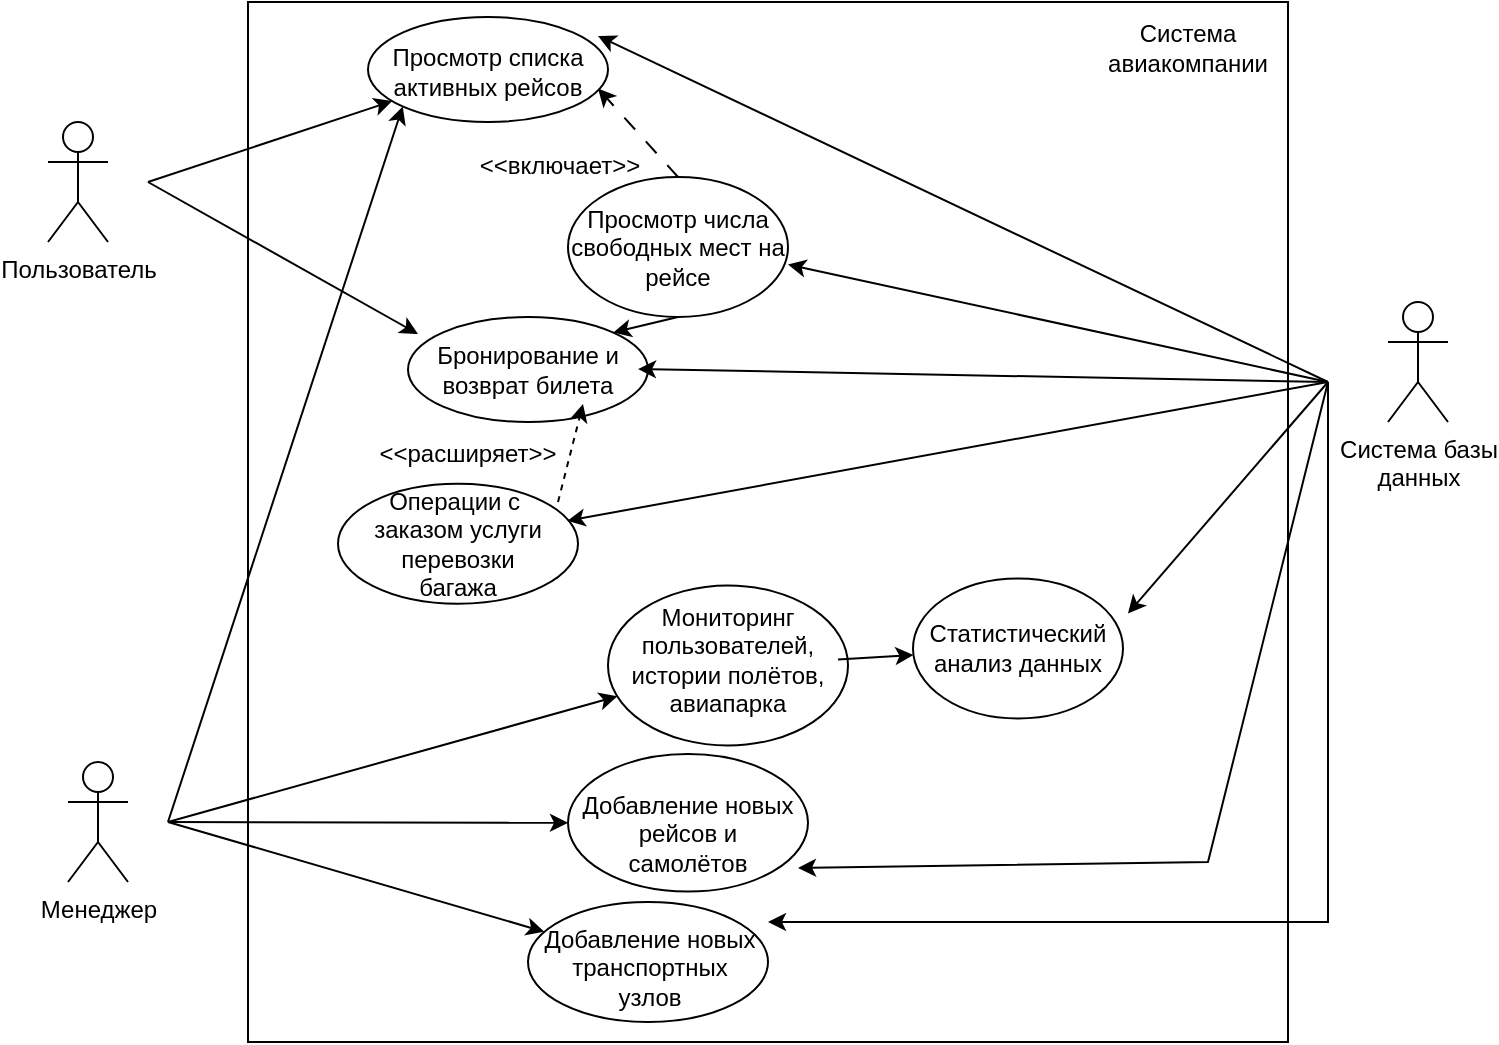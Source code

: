 <mxfile version="21.1.1" type="device">
  <diagram name="Page-1" id="mguCj2cKq7bsOL97bhls">
    <mxGraphModel dx="1050" dy="573" grid="1" gridSize="10" guides="1" tooltips="1" connect="1" arrows="1" fold="1" page="1" pageScale="1" pageWidth="850" pageHeight="1100" math="0" shadow="0">
      <root>
        <mxCell id="0" />
        <mxCell id="1" parent="0" />
        <mxCell id="fIXFhrKanXtExy9UGcHT-1" value="Пользователь" style="shape=umlActor;verticalLabelPosition=bottom;verticalAlign=top;html=1;outlineConnect=0;" parent="1" vertex="1">
          <mxGeometry x="100" y="120" width="30" height="60" as="geometry" />
        </mxCell>
        <mxCell id="fIXFhrKanXtExy9UGcHT-4" value="Менеджер" style="shape=umlActor;verticalLabelPosition=bottom;verticalAlign=top;html=1;outlineConnect=0;" parent="1" vertex="1">
          <mxGeometry x="110" y="440" width="30" height="60" as="geometry" />
        </mxCell>
        <mxCell id="fIXFhrKanXtExy9UGcHT-5" value="" style="whiteSpace=wrap;html=1;aspect=fixed;fillColor=none;" parent="1" vertex="1">
          <mxGeometry x="200" y="60" width="520" height="520" as="geometry" />
        </mxCell>
        <mxCell id="fIXFhrKanXtExy9UGcHT-6" value="Система авиакомпании" style="text;html=1;strokeColor=none;fillColor=none;align=center;verticalAlign=middle;whiteSpace=wrap;rounded=0;" parent="1" vertex="1">
          <mxGeometry x="640" y="67.5" width="60" height="30" as="geometry" />
        </mxCell>
        <mxCell id="fIXFhrKanXtExy9UGcHT-7" value="Система базы &lt;br&gt;данных" style="shape=umlActor;verticalLabelPosition=bottom;verticalAlign=top;html=1;outlineConnect=0;" parent="1" vertex="1">
          <mxGeometry x="770" y="210" width="30" height="60" as="geometry" />
        </mxCell>
        <mxCell id="fIXFhrKanXtExy9UGcHT-8" value="" style="endArrow=classic;html=1;rounded=0;" parent="1" target="fIXFhrKanXtExy9UGcHT-9" edge="1">
          <mxGeometry width="50" height="50" relative="1" as="geometry">
            <mxPoint x="150" y="150" as="sourcePoint" />
            <mxPoint x="335" y="129" as="targetPoint" />
          </mxGeometry>
        </mxCell>
        <mxCell id="fIXFhrKanXtExy9UGcHT-9" value="" style="ellipse;whiteSpace=wrap;html=1;" parent="1" vertex="1">
          <mxGeometry x="260" y="67.5" width="120" height="52.5" as="geometry" />
        </mxCell>
        <mxCell id="fIXFhrKanXtExy9UGcHT-10" value="Просмотр списка активных рейсов" style="text;html=1;strokeColor=none;fillColor=none;align=center;verticalAlign=middle;whiteSpace=wrap;rounded=0;" parent="1" vertex="1">
          <mxGeometry x="265" y="77" width="110" height="35" as="geometry" />
        </mxCell>
        <mxCell id="fIXFhrKanXtExy9UGcHT-11" value="" style="ellipse;whiteSpace=wrap;html=1;" parent="1" vertex="1">
          <mxGeometry x="360" y="147.5" width="110" height="70" as="geometry" />
        </mxCell>
        <mxCell id="fIXFhrKanXtExy9UGcHT-12" value="Просмотр числа свободных мест на рейсе" style="text;html=1;strokeColor=none;fillColor=none;align=center;verticalAlign=middle;whiteSpace=wrap;rounded=0;" parent="1" vertex="1">
          <mxGeometry x="360" y="165" width="110" height="35" as="geometry" />
        </mxCell>
        <mxCell id="fIXFhrKanXtExy9UGcHT-13" value="" style="endArrow=classic;html=1;rounded=0;exitX=1;exitY=0.5;exitDx=0;exitDy=0;entryX=0.371;entryY=0.017;entryDx=0;entryDy=0;entryPerimeter=0;strokeColor=none;dashed=1;" parent="1" source="fIXFhrKanXtExy9UGcHT-10" target="fIXFhrKanXtExy9UGcHT-11" edge="1">
          <mxGeometry width="50" height="50" relative="1" as="geometry">
            <mxPoint x="390" y="370" as="sourcePoint" />
            <mxPoint x="440" y="320" as="targetPoint" />
          </mxGeometry>
        </mxCell>
        <mxCell id="fIXFhrKanXtExy9UGcHT-14" style="edgeStyle=orthogonalEdgeStyle;rounded=0;orthogonalLoop=1;jettySize=auto;html=1;exitX=0.5;exitY=1;exitDx=0;exitDy=0;" parent="1" source="fIXFhrKanXtExy9UGcHT-12" target="fIXFhrKanXtExy9UGcHT-12" edge="1">
          <mxGeometry relative="1" as="geometry" />
        </mxCell>
        <mxCell id="fIXFhrKanXtExy9UGcHT-15" value="" style="ellipse;whiteSpace=wrap;html=1;" parent="1" vertex="1">
          <mxGeometry x="280" y="217.5" width="120" height="52.5" as="geometry" />
        </mxCell>
        <mxCell id="fIXFhrKanXtExy9UGcHT-16" value="Бронирование и возврат билета" style="text;html=1;strokeColor=none;fillColor=none;align=center;verticalAlign=middle;whiteSpace=wrap;rounded=0;" parent="1" vertex="1">
          <mxGeometry x="285" y="226" width="110" height="35" as="geometry" />
        </mxCell>
        <mxCell id="fIXFhrKanXtExy9UGcHT-17" value="" style="endArrow=classic;html=1;rounded=0;entryX=0;entryY=0;entryDx=0;entryDy=0;" parent="1" edge="1" target="fIXFhrKanXtExy9UGcHT-16">
          <mxGeometry width="50" height="50" relative="1" as="geometry">
            <mxPoint x="150" y="150" as="sourcePoint" />
            <mxPoint x="300" y="240" as="targetPoint" />
          </mxGeometry>
        </mxCell>
        <mxCell id="fIXFhrKanXtExy9UGcHT-19" value="" style="endArrow=classic;html=1;rounded=0;exitX=0.5;exitY=1;exitDx=0;exitDy=0;entryX=1;entryY=0;entryDx=0;entryDy=0;" parent="1" source="fIXFhrKanXtExy9UGcHT-11" target="fIXFhrKanXtExy9UGcHT-15" edge="1">
          <mxGeometry width="50" height="50" relative="1" as="geometry">
            <mxPoint x="390" y="370" as="sourcePoint" />
            <mxPoint x="440" y="320" as="targetPoint" />
          </mxGeometry>
        </mxCell>
        <mxCell id="fIXFhrKanXtExy9UGcHT-20" value="" style="endArrow=classic;html=1;rounded=0;entryX=1;entryY=0;entryDx=0;entryDy=0;" parent="1" target="fIXFhrKanXtExy9UGcHT-10" edge="1">
          <mxGeometry width="50" height="50" relative="1" as="geometry">
            <mxPoint x="740" y="250" as="sourcePoint" />
            <mxPoint x="440" y="320" as="targetPoint" />
          </mxGeometry>
        </mxCell>
        <mxCell id="fIXFhrKanXtExy9UGcHT-21" value="" style="endArrow=classic;html=1;rounded=0;entryX=1;entryY=0.75;entryDx=0;entryDy=0;" parent="1" target="fIXFhrKanXtExy9UGcHT-12" edge="1">
          <mxGeometry width="50" height="50" relative="1" as="geometry">
            <mxPoint x="740" y="250" as="sourcePoint" />
            <mxPoint x="440" y="320" as="targetPoint" />
          </mxGeometry>
        </mxCell>
        <mxCell id="fIXFhrKanXtExy9UGcHT-22" value="" style="endArrow=classic;html=1;rounded=0;entryX=1;entryY=0.5;entryDx=0;entryDy=0;" parent="1" target="fIXFhrKanXtExy9UGcHT-16" edge="1">
          <mxGeometry width="50" height="50" relative="1" as="geometry">
            <mxPoint x="740" y="250" as="sourcePoint" />
            <mxPoint x="440" y="320" as="targetPoint" />
          </mxGeometry>
        </mxCell>
        <mxCell id="fIXFhrKanXtExy9UGcHT-23" value="" style="endArrow=classic;html=1;rounded=0;dashed=1;dashPattern=8 8;entryX=1;entryY=0.75;entryDx=0;entryDy=0;exitX=0.5;exitY=0;exitDx=0;exitDy=0;" parent="1" source="fIXFhrKanXtExy9UGcHT-11" target="fIXFhrKanXtExy9UGcHT-10" edge="1">
          <mxGeometry width="50" height="50" relative="1" as="geometry">
            <mxPoint x="450" y="440" as="sourcePoint" />
            <mxPoint x="500" y="390" as="targetPoint" />
          </mxGeometry>
        </mxCell>
        <mxCell id="fIXFhrKanXtExy9UGcHT-24" value="&amp;lt;&amp;lt;включает&amp;gt;&amp;gt;" style="text;html=1;strokeColor=none;fillColor=none;align=center;verticalAlign=middle;whiteSpace=wrap;rounded=0;" parent="1" vertex="1">
          <mxGeometry x="325.5" y="127" width="60" height="30" as="geometry" />
        </mxCell>
        <mxCell id="fIXFhrKanXtExy9UGcHT-25" value="" style="endArrow=classic;html=1;rounded=0;" parent="1" target="fIXFhrKanXtExy9UGcHT-26" edge="1">
          <mxGeometry width="50" height="50" relative="1" as="geometry">
            <mxPoint x="160" y="470" as="sourcePoint" />
            <mxPoint x="277.5" y="381.25" as="targetPoint" />
          </mxGeometry>
        </mxCell>
        <mxCell id="fIXFhrKanXtExy9UGcHT-26" value="" style="ellipse;whiteSpace=wrap;html=1;" parent="1" vertex="1">
          <mxGeometry x="380" y="351.75" width="120" height="80" as="geometry" />
        </mxCell>
        <mxCell id="fIXFhrKanXtExy9UGcHT-27" value="Мониторинг пользователей, истории полётов, авиапарка" style="text;html=1;strokeColor=none;fillColor=none;align=center;verticalAlign=middle;whiteSpace=wrap;rounded=0;" parent="1" vertex="1">
          <mxGeometry x="385" y="371.25" width="110" height="35" as="geometry" />
        </mxCell>
        <mxCell id="fIXFhrKanXtExy9UGcHT-28" value="" style="endArrow=classic;html=1;rounded=0;" parent="1" target="fIXFhrKanXtExy9UGcHT-29" edge="1">
          <mxGeometry width="50" height="50" relative="1" as="geometry">
            <mxPoint x="160" y="470" as="sourcePoint" />
            <mxPoint x="422.5" y="418.75" as="targetPoint" />
          </mxGeometry>
        </mxCell>
        <mxCell id="fIXFhrKanXtExy9UGcHT-29" value="" style="ellipse;whiteSpace=wrap;html=1;" parent="1" vertex="1">
          <mxGeometry x="360" y="436" width="120" height="68.75" as="geometry" />
        </mxCell>
        <mxCell id="fIXFhrKanXtExy9UGcHT-30" value="Добавление новых рейсов и самолётов" style="text;html=1;strokeColor=none;fillColor=none;align=center;verticalAlign=middle;whiteSpace=wrap;rounded=0;" parent="1" vertex="1">
          <mxGeometry x="365" y="458" width="110" height="35" as="geometry" />
        </mxCell>
        <mxCell id="fIXFhrKanXtExy9UGcHT-31" value="" style="endArrow=classic;html=1;rounded=0;" parent="1" target="fIXFhrKanXtExy9UGcHT-32" edge="1">
          <mxGeometry width="50" height="50" relative="1" as="geometry">
            <mxPoint x="160" y="470" as="sourcePoint" />
            <mxPoint x="412.5" y="568.75" as="targetPoint" />
          </mxGeometry>
        </mxCell>
        <mxCell id="fIXFhrKanXtExy9UGcHT-32" value="" style="ellipse;whiteSpace=wrap;html=1;" parent="1" vertex="1">
          <mxGeometry x="340" y="510" width="120" height="60" as="geometry" />
        </mxCell>
        <mxCell id="fIXFhrKanXtExy9UGcHT-33" value="Добавление новых транспортных узлов" style="text;html=1;strokeColor=none;fillColor=none;align=center;verticalAlign=middle;whiteSpace=wrap;rounded=0;" parent="1" vertex="1">
          <mxGeometry x="346" y="525" width="110" height="35" as="geometry" />
        </mxCell>
        <mxCell id="fIXFhrKanXtExy9UGcHT-34" value="" style="endArrow=classic;html=1;rounded=0;exitX=1;exitY=0.5;exitDx=0;exitDy=0;" parent="1" source="fIXFhrKanXtExy9UGcHT-27" target="fIXFhrKanXtExy9UGcHT-35" edge="1">
          <mxGeometry width="50" height="50" relative="1" as="geometry">
            <mxPoint x="340" y="590" as="sourcePoint" />
            <mxPoint x="382.5" y="603.75" as="targetPoint" />
          </mxGeometry>
        </mxCell>
        <mxCell id="fIXFhrKanXtExy9UGcHT-35" value="" style="ellipse;whiteSpace=wrap;html=1;" parent="1" vertex="1">
          <mxGeometry x="532.5" y="348.25" width="105" height="70" as="geometry" />
        </mxCell>
        <mxCell id="fIXFhrKanXtExy9UGcHT-36" value="Статистический анализ данных" style="text;html=1;strokeColor=none;fillColor=none;align=center;verticalAlign=middle;whiteSpace=wrap;rounded=0;" parent="1" vertex="1">
          <mxGeometry x="530" y="365.75" width="110" height="35" as="geometry" />
        </mxCell>
        <mxCell id="fIXFhrKanXtExy9UGcHT-40" value="" style="endArrow=classic;html=1;rounded=0;entryX=1;entryY=0;entryDx=0;entryDy=0;" parent="1" target="fIXFhrKanXtExy9UGcHT-36" edge="1">
          <mxGeometry width="50" height="50" relative="1" as="geometry">
            <mxPoint x="740" y="250" as="sourcePoint" />
            <mxPoint x="687.5" y="440" as="targetPoint" />
          </mxGeometry>
        </mxCell>
        <mxCell id="fIXFhrKanXtExy9UGcHT-43" value="" style="endArrow=classic;html=1;rounded=0;" parent="1" edge="1">
          <mxGeometry width="50" height="50" relative="1" as="geometry">
            <mxPoint x="740" y="250" as="sourcePoint" />
            <mxPoint x="460" y="520" as="targetPoint" />
            <Array as="points">
              <mxPoint x="740" y="520" />
            </Array>
          </mxGeometry>
        </mxCell>
        <mxCell id="fIXFhrKanXtExy9UGcHT-45" value="" style="endArrow=classic;html=1;rounded=0;entryX=1;entryY=1;entryDx=0;entryDy=0;" parent="1" edge="1" target="fIXFhrKanXtExy9UGcHT-30">
          <mxGeometry width="50" height="50" relative="1" as="geometry">
            <mxPoint x="740" y="250" as="sourcePoint" />
            <mxPoint x="480" y="445" as="targetPoint" />
            <Array as="points">
              <mxPoint x="680" y="490" />
            </Array>
          </mxGeometry>
        </mxCell>
        <mxCell id="fIXFhrKanXtExy9UGcHT-46" value="" style="endArrow=classic;html=1;rounded=0;entryX=0;entryY=1;entryDx=0;entryDy=0;" parent="1" target="fIXFhrKanXtExy9UGcHT-9" edge="1">
          <mxGeometry width="50" height="50" relative="1" as="geometry">
            <mxPoint x="160" y="470" as="sourcePoint" />
            <mxPoint x="420" y="300" as="targetPoint" />
          </mxGeometry>
        </mxCell>
        <mxCell id="IKExKe8eIzAEsjHXs8DD-5" value="" style="ellipse;whiteSpace=wrap;html=1;" vertex="1" parent="1">
          <mxGeometry x="245" y="300.88" width="120" height="60" as="geometry" />
        </mxCell>
        <mxCell id="IKExKe8eIzAEsjHXs8DD-8" value="Операции с&amp;nbsp; заказом услуги перевозки багажа" style="text;html=1;strokeColor=none;fillColor=none;align=center;verticalAlign=middle;whiteSpace=wrap;rounded=0;" vertex="1" parent="1">
          <mxGeometry x="255" y="310" width="100" height="41.75" as="geometry" />
        </mxCell>
        <mxCell id="IKExKe8eIzAEsjHXs8DD-9" value="" style="endArrow=classic;html=1;rounded=0;dashed=1;exitX=1;exitY=0;exitDx=0;exitDy=0;entryX=0.75;entryY=1;entryDx=0;entryDy=0;" edge="1" parent="1" source="IKExKe8eIzAEsjHXs8DD-8" target="fIXFhrKanXtExy9UGcHT-16">
          <mxGeometry width="50" height="50" relative="1" as="geometry">
            <mxPoint x="400" y="330" as="sourcePoint" />
            <mxPoint x="450" y="280" as="targetPoint" />
          </mxGeometry>
        </mxCell>
        <mxCell id="IKExKe8eIzAEsjHXs8DD-12" value="" style="endArrow=classic;html=1;rounded=0;entryX=0.955;entryY=0.309;entryDx=0;entryDy=0;entryPerimeter=0;" edge="1" parent="1" target="IKExKe8eIzAEsjHXs8DD-5">
          <mxGeometry width="50" height="50" relative="1" as="geometry">
            <mxPoint x="740" y="250" as="sourcePoint" />
            <mxPoint x="450" y="280" as="targetPoint" />
          </mxGeometry>
        </mxCell>
        <mxCell id="IKExKe8eIzAEsjHXs8DD-13" value="&amp;lt;&amp;lt;расширяет&amp;gt;&amp;gt;" style="text;html=1;strokeColor=none;fillColor=none;align=center;verticalAlign=middle;whiteSpace=wrap;rounded=0;" vertex="1" parent="1">
          <mxGeometry x="280" y="270.88" width="60" height="30" as="geometry" />
        </mxCell>
      </root>
    </mxGraphModel>
  </diagram>
</mxfile>

